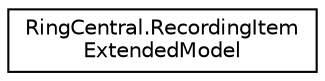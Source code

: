 digraph "Graphical Class Hierarchy"
{
 // LATEX_PDF_SIZE
  edge [fontname="Helvetica",fontsize="10",labelfontname="Helvetica",labelfontsize="10"];
  node [fontname="Helvetica",fontsize="10",shape=record];
  rankdir="LR";
  Node0 [label="RingCentral.RecordingItem\lExtendedModel",height=0.2,width=0.4,color="black", fillcolor="white", style="filled",URL="$classRingCentral_1_1RecordingItemExtendedModel.html",tooltip=" "];
}
